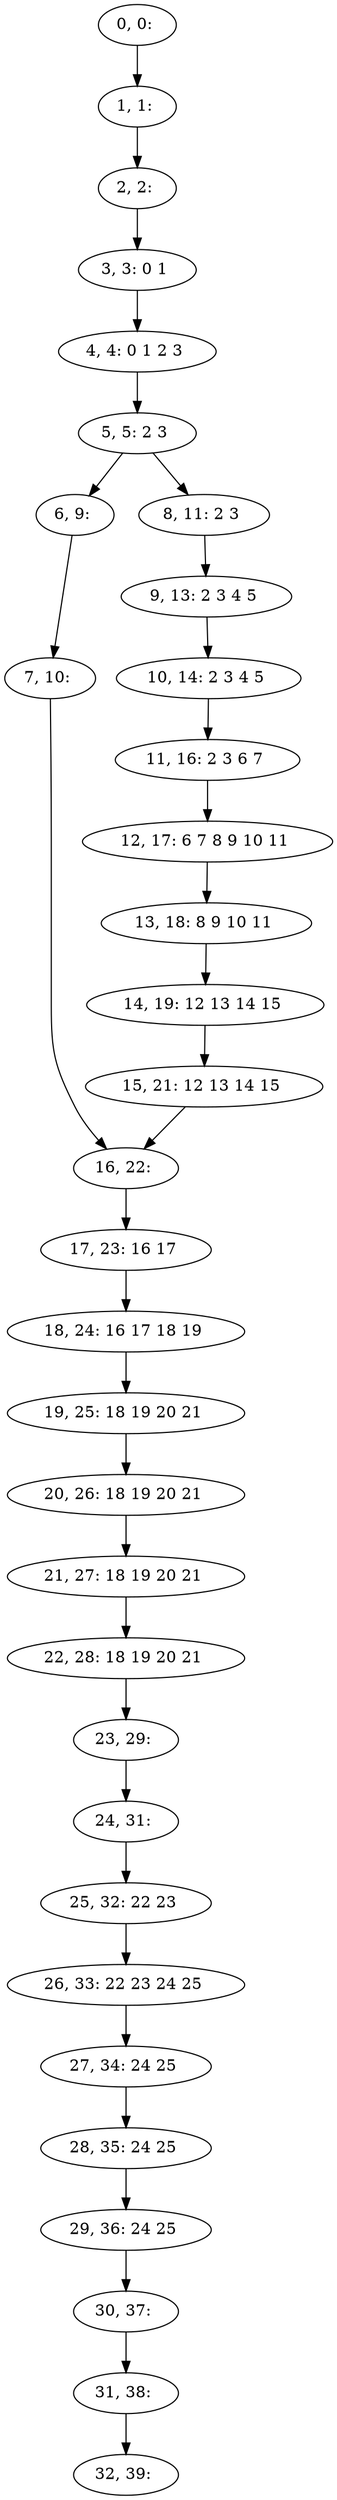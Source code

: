 digraph G {
0[label="0, 0: "];
1[label="1, 1: "];
2[label="2, 2: "];
3[label="3, 3: 0 1 "];
4[label="4, 4: 0 1 2 3 "];
5[label="5, 5: 2 3 "];
6[label="6, 9: "];
7[label="7, 10: "];
8[label="8, 11: 2 3 "];
9[label="9, 13: 2 3 4 5 "];
10[label="10, 14: 2 3 4 5 "];
11[label="11, 16: 2 3 6 7 "];
12[label="12, 17: 6 7 8 9 10 11 "];
13[label="13, 18: 8 9 10 11 "];
14[label="14, 19: 12 13 14 15 "];
15[label="15, 21: 12 13 14 15 "];
16[label="16, 22: "];
17[label="17, 23: 16 17 "];
18[label="18, 24: 16 17 18 19 "];
19[label="19, 25: 18 19 20 21 "];
20[label="20, 26: 18 19 20 21 "];
21[label="21, 27: 18 19 20 21 "];
22[label="22, 28: 18 19 20 21 "];
23[label="23, 29: "];
24[label="24, 31: "];
25[label="25, 32: 22 23 "];
26[label="26, 33: 22 23 24 25 "];
27[label="27, 34: 24 25 "];
28[label="28, 35: 24 25 "];
29[label="29, 36: 24 25 "];
30[label="30, 37: "];
31[label="31, 38: "];
32[label="32, 39: "];
0->1 ;
1->2 ;
2->3 ;
3->4 ;
4->5 ;
5->6 ;
5->8 ;
6->7 ;
7->16 ;
8->9 ;
9->10 ;
10->11 ;
11->12 ;
12->13 ;
13->14 ;
14->15 ;
15->16 ;
16->17 ;
17->18 ;
18->19 ;
19->20 ;
20->21 ;
21->22 ;
22->23 ;
23->24 ;
24->25 ;
25->26 ;
26->27 ;
27->28 ;
28->29 ;
29->30 ;
30->31 ;
31->32 ;
}
